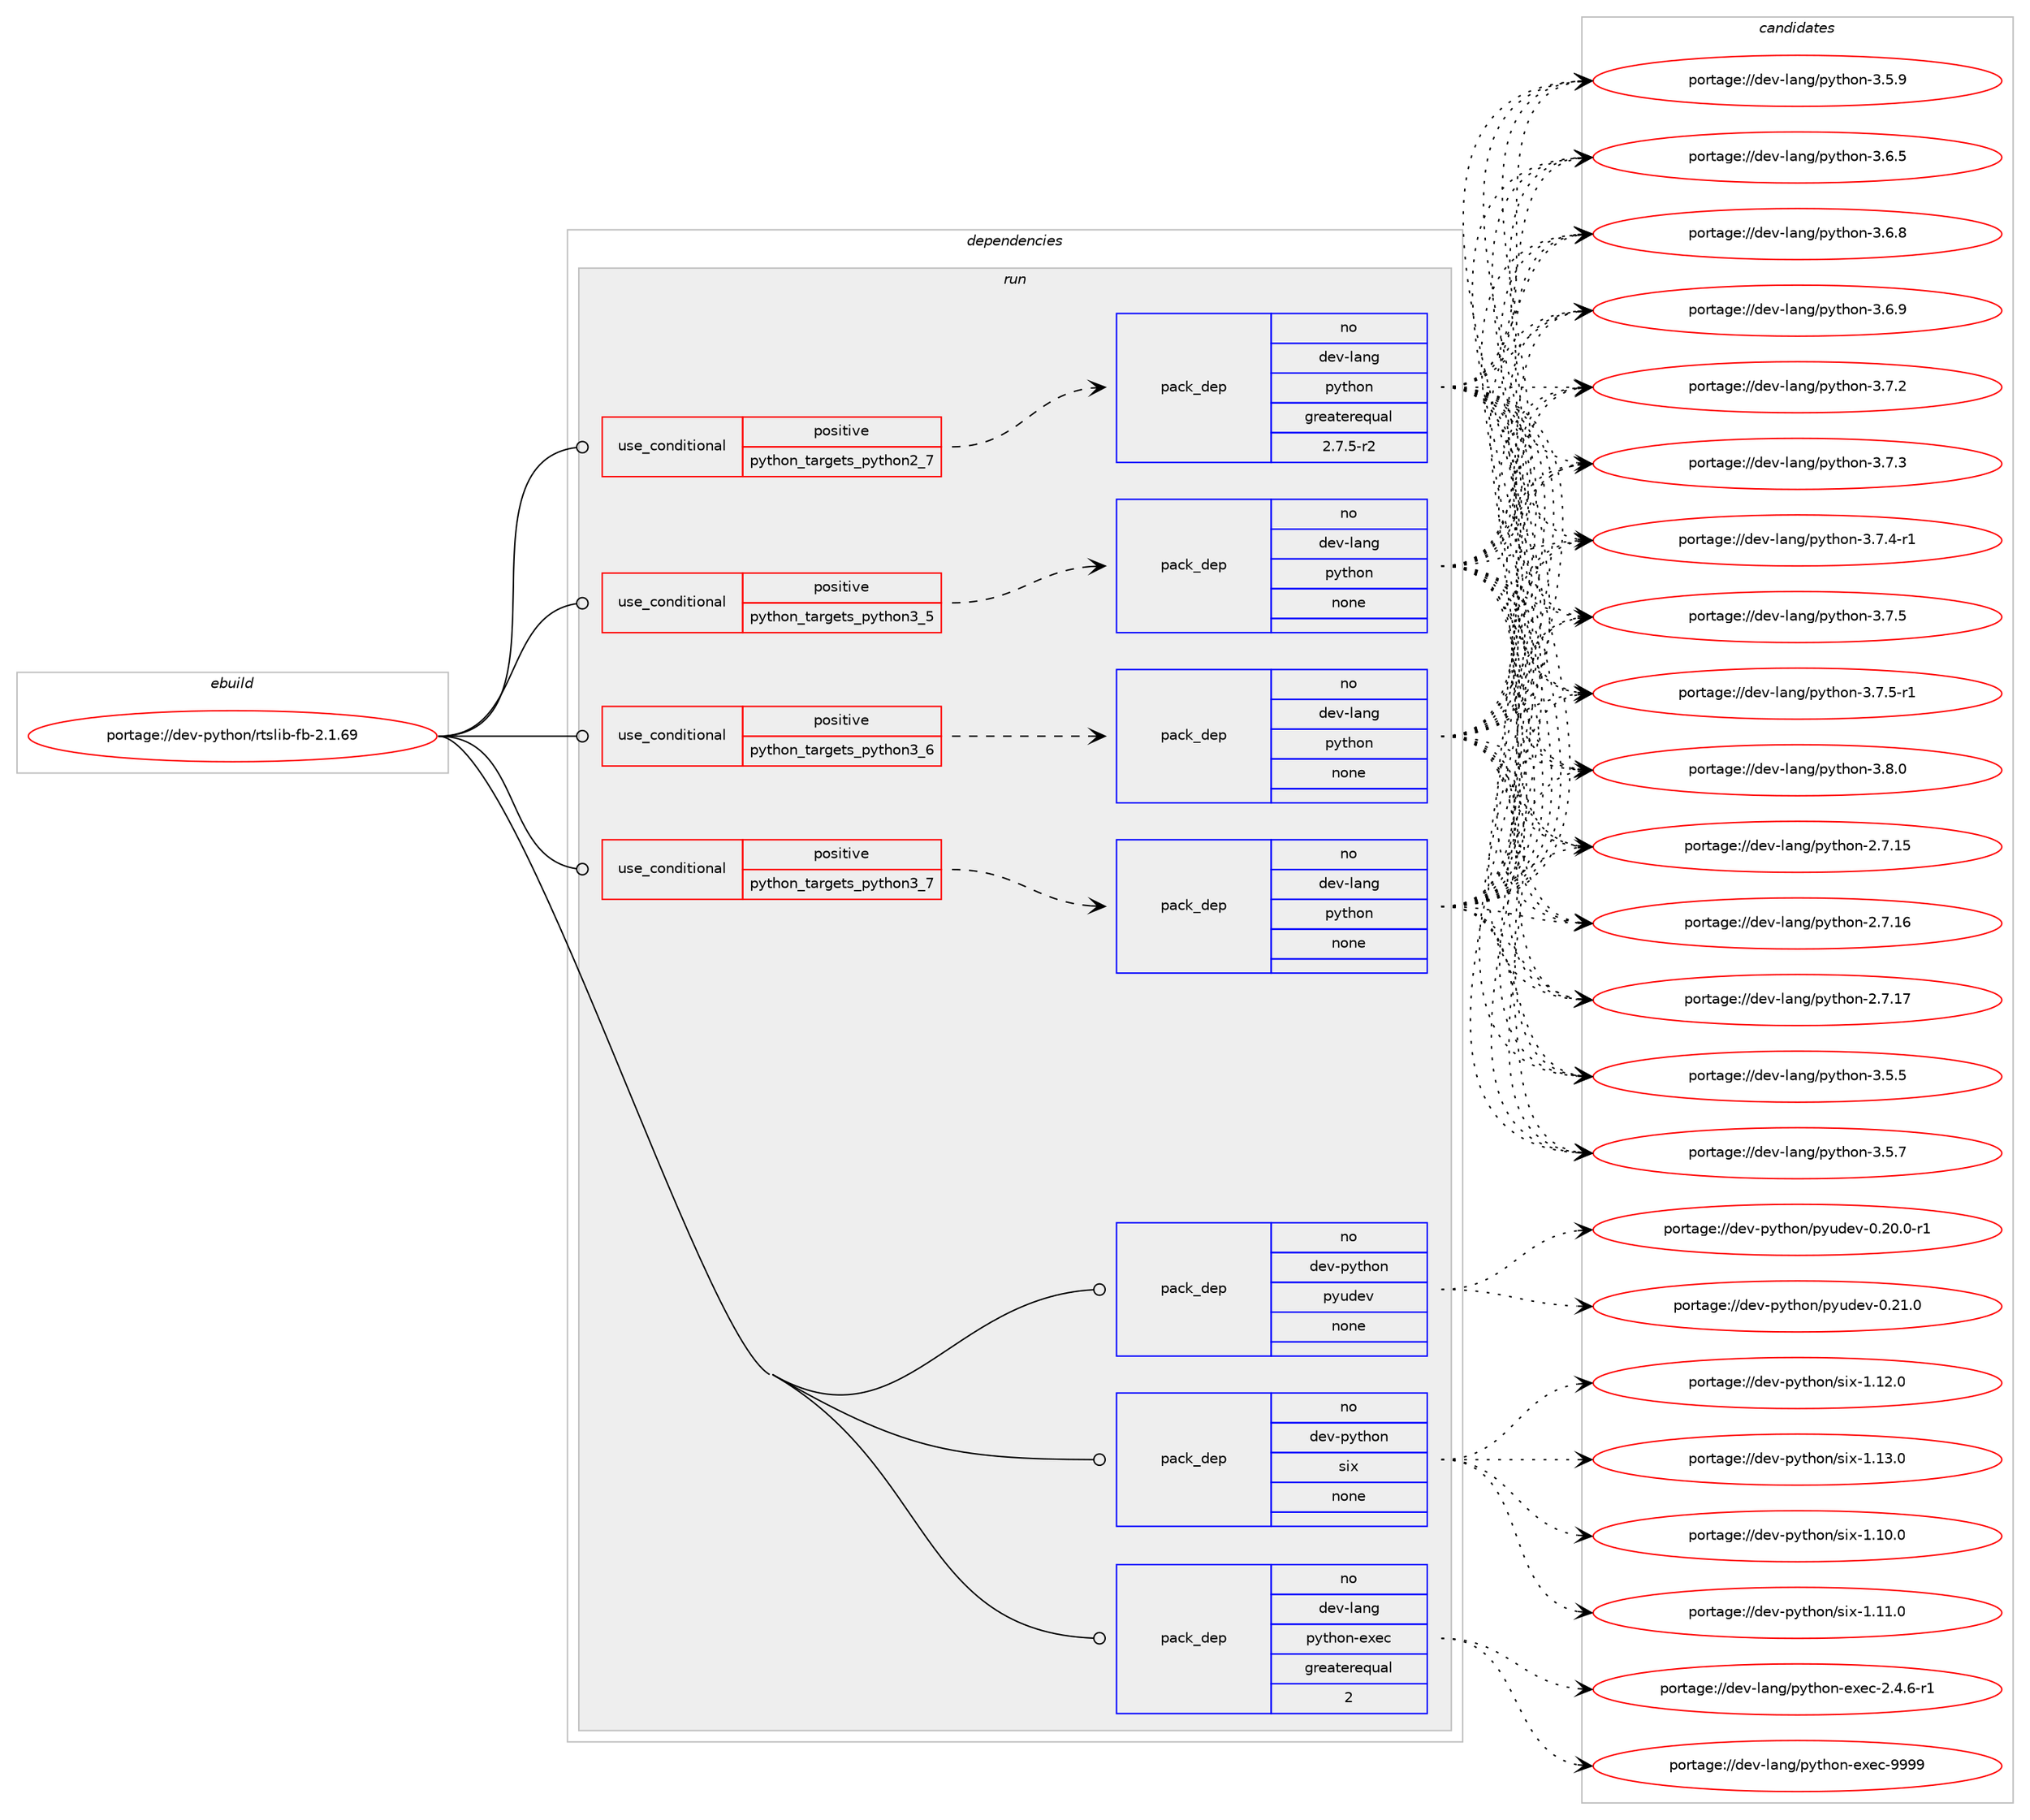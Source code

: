 digraph prolog {

# *************
# Graph options
# *************

newrank=true;
concentrate=true;
compound=true;
graph [rankdir=LR,fontname=Helvetica,fontsize=10,ranksep=1.5];#, ranksep=2.5, nodesep=0.2];
edge  [arrowhead=vee];
node  [fontname=Helvetica,fontsize=10];

# **********
# The ebuild
# **********

subgraph cluster_leftcol {
color=gray;
rank=same;
label=<<i>ebuild</i>>;
id [label="portage://dev-python/rtslib-fb-2.1.69", color=red, width=4, href="../dev-python/rtslib-fb-2.1.69.svg"];
}

# ****************
# The dependencies
# ****************

subgraph cluster_midcol {
color=gray;
label=<<i>dependencies</i>>;
subgraph cluster_compile {
fillcolor="#eeeeee";
style=filled;
label=<<i>compile</i>>;
}
subgraph cluster_compileandrun {
fillcolor="#eeeeee";
style=filled;
label=<<i>compile and run</i>>;
}
subgraph cluster_run {
fillcolor="#eeeeee";
style=filled;
label=<<i>run</i>>;
subgraph cond38275 {
dependency171206 [label=<<TABLE BORDER="0" CELLBORDER="1" CELLSPACING="0" CELLPADDING="4"><TR><TD ROWSPAN="3" CELLPADDING="10">use_conditional</TD></TR><TR><TD>positive</TD></TR><TR><TD>python_targets_python2_7</TD></TR></TABLE>>, shape=none, color=red];
subgraph pack129528 {
dependency171207 [label=<<TABLE BORDER="0" CELLBORDER="1" CELLSPACING="0" CELLPADDING="4" WIDTH="220"><TR><TD ROWSPAN="6" CELLPADDING="30">pack_dep</TD></TR><TR><TD WIDTH="110">no</TD></TR><TR><TD>dev-lang</TD></TR><TR><TD>python</TD></TR><TR><TD>greaterequal</TD></TR><TR><TD>2.7.5-r2</TD></TR></TABLE>>, shape=none, color=blue];
}
dependency171206:e -> dependency171207:w [weight=20,style="dashed",arrowhead="vee"];
}
id:e -> dependency171206:w [weight=20,style="solid",arrowhead="odot"];
subgraph cond38276 {
dependency171208 [label=<<TABLE BORDER="0" CELLBORDER="1" CELLSPACING="0" CELLPADDING="4"><TR><TD ROWSPAN="3" CELLPADDING="10">use_conditional</TD></TR><TR><TD>positive</TD></TR><TR><TD>python_targets_python3_5</TD></TR></TABLE>>, shape=none, color=red];
subgraph pack129529 {
dependency171209 [label=<<TABLE BORDER="0" CELLBORDER="1" CELLSPACING="0" CELLPADDING="4" WIDTH="220"><TR><TD ROWSPAN="6" CELLPADDING="30">pack_dep</TD></TR><TR><TD WIDTH="110">no</TD></TR><TR><TD>dev-lang</TD></TR><TR><TD>python</TD></TR><TR><TD>none</TD></TR><TR><TD></TD></TR></TABLE>>, shape=none, color=blue];
}
dependency171208:e -> dependency171209:w [weight=20,style="dashed",arrowhead="vee"];
}
id:e -> dependency171208:w [weight=20,style="solid",arrowhead="odot"];
subgraph cond38277 {
dependency171210 [label=<<TABLE BORDER="0" CELLBORDER="1" CELLSPACING="0" CELLPADDING="4"><TR><TD ROWSPAN="3" CELLPADDING="10">use_conditional</TD></TR><TR><TD>positive</TD></TR><TR><TD>python_targets_python3_6</TD></TR></TABLE>>, shape=none, color=red];
subgraph pack129530 {
dependency171211 [label=<<TABLE BORDER="0" CELLBORDER="1" CELLSPACING="0" CELLPADDING="4" WIDTH="220"><TR><TD ROWSPAN="6" CELLPADDING="30">pack_dep</TD></TR><TR><TD WIDTH="110">no</TD></TR><TR><TD>dev-lang</TD></TR><TR><TD>python</TD></TR><TR><TD>none</TD></TR><TR><TD></TD></TR></TABLE>>, shape=none, color=blue];
}
dependency171210:e -> dependency171211:w [weight=20,style="dashed",arrowhead="vee"];
}
id:e -> dependency171210:w [weight=20,style="solid",arrowhead="odot"];
subgraph cond38278 {
dependency171212 [label=<<TABLE BORDER="0" CELLBORDER="1" CELLSPACING="0" CELLPADDING="4"><TR><TD ROWSPAN="3" CELLPADDING="10">use_conditional</TD></TR><TR><TD>positive</TD></TR><TR><TD>python_targets_python3_7</TD></TR></TABLE>>, shape=none, color=red];
subgraph pack129531 {
dependency171213 [label=<<TABLE BORDER="0" CELLBORDER="1" CELLSPACING="0" CELLPADDING="4" WIDTH="220"><TR><TD ROWSPAN="6" CELLPADDING="30">pack_dep</TD></TR><TR><TD WIDTH="110">no</TD></TR><TR><TD>dev-lang</TD></TR><TR><TD>python</TD></TR><TR><TD>none</TD></TR><TR><TD></TD></TR></TABLE>>, shape=none, color=blue];
}
dependency171212:e -> dependency171213:w [weight=20,style="dashed",arrowhead="vee"];
}
id:e -> dependency171212:w [weight=20,style="solid",arrowhead="odot"];
subgraph pack129532 {
dependency171214 [label=<<TABLE BORDER="0" CELLBORDER="1" CELLSPACING="0" CELLPADDING="4" WIDTH="220"><TR><TD ROWSPAN="6" CELLPADDING="30">pack_dep</TD></TR><TR><TD WIDTH="110">no</TD></TR><TR><TD>dev-lang</TD></TR><TR><TD>python-exec</TD></TR><TR><TD>greaterequal</TD></TR><TR><TD>2</TD></TR></TABLE>>, shape=none, color=blue];
}
id:e -> dependency171214:w [weight=20,style="solid",arrowhead="odot"];
subgraph pack129533 {
dependency171215 [label=<<TABLE BORDER="0" CELLBORDER="1" CELLSPACING="0" CELLPADDING="4" WIDTH="220"><TR><TD ROWSPAN="6" CELLPADDING="30">pack_dep</TD></TR><TR><TD WIDTH="110">no</TD></TR><TR><TD>dev-python</TD></TR><TR><TD>pyudev</TD></TR><TR><TD>none</TD></TR><TR><TD></TD></TR></TABLE>>, shape=none, color=blue];
}
id:e -> dependency171215:w [weight=20,style="solid",arrowhead="odot"];
subgraph pack129534 {
dependency171216 [label=<<TABLE BORDER="0" CELLBORDER="1" CELLSPACING="0" CELLPADDING="4" WIDTH="220"><TR><TD ROWSPAN="6" CELLPADDING="30">pack_dep</TD></TR><TR><TD WIDTH="110">no</TD></TR><TR><TD>dev-python</TD></TR><TR><TD>six</TD></TR><TR><TD>none</TD></TR><TR><TD></TD></TR></TABLE>>, shape=none, color=blue];
}
id:e -> dependency171216:w [weight=20,style="solid",arrowhead="odot"];
}
}

# **************
# The candidates
# **************

subgraph cluster_choices {
rank=same;
color=gray;
label=<<i>candidates</i>>;

subgraph choice129528 {
color=black;
nodesep=1;
choiceportage10010111845108971101034711212111610411111045504655464953 [label="portage://dev-lang/python-2.7.15", color=red, width=4,href="../dev-lang/python-2.7.15.svg"];
choiceportage10010111845108971101034711212111610411111045504655464954 [label="portage://dev-lang/python-2.7.16", color=red, width=4,href="../dev-lang/python-2.7.16.svg"];
choiceportage10010111845108971101034711212111610411111045504655464955 [label="portage://dev-lang/python-2.7.17", color=red, width=4,href="../dev-lang/python-2.7.17.svg"];
choiceportage100101118451089711010347112121116104111110455146534653 [label="portage://dev-lang/python-3.5.5", color=red, width=4,href="../dev-lang/python-3.5.5.svg"];
choiceportage100101118451089711010347112121116104111110455146534655 [label="portage://dev-lang/python-3.5.7", color=red, width=4,href="../dev-lang/python-3.5.7.svg"];
choiceportage100101118451089711010347112121116104111110455146534657 [label="portage://dev-lang/python-3.5.9", color=red, width=4,href="../dev-lang/python-3.5.9.svg"];
choiceportage100101118451089711010347112121116104111110455146544653 [label="portage://dev-lang/python-3.6.5", color=red, width=4,href="../dev-lang/python-3.6.5.svg"];
choiceportage100101118451089711010347112121116104111110455146544656 [label="portage://dev-lang/python-3.6.8", color=red, width=4,href="../dev-lang/python-3.6.8.svg"];
choiceportage100101118451089711010347112121116104111110455146544657 [label="portage://dev-lang/python-3.6.9", color=red, width=4,href="../dev-lang/python-3.6.9.svg"];
choiceportage100101118451089711010347112121116104111110455146554650 [label="portage://dev-lang/python-3.7.2", color=red, width=4,href="../dev-lang/python-3.7.2.svg"];
choiceportage100101118451089711010347112121116104111110455146554651 [label="portage://dev-lang/python-3.7.3", color=red, width=4,href="../dev-lang/python-3.7.3.svg"];
choiceportage1001011184510897110103471121211161041111104551465546524511449 [label="portage://dev-lang/python-3.7.4-r1", color=red, width=4,href="../dev-lang/python-3.7.4-r1.svg"];
choiceportage100101118451089711010347112121116104111110455146554653 [label="portage://dev-lang/python-3.7.5", color=red, width=4,href="../dev-lang/python-3.7.5.svg"];
choiceportage1001011184510897110103471121211161041111104551465546534511449 [label="portage://dev-lang/python-3.7.5-r1", color=red, width=4,href="../dev-lang/python-3.7.5-r1.svg"];
choiceportage100101118451089711010347112121116104111110455146564648 [label="portage://dev-lang/python-3.8.0", color=red, width=4,href="../dev-lang/python-3.8.0.svg"];
dependency171207:e -> choiceportage10010111845108971101034711212111610411111045504655464953:w [style=dotted,weight="100"];
dependency171207:e -> choiceportage10010111845108971101034711212111610411111045504655464954:w [style=dotted,weight="100"];
dependency171207:e -> choiceportage10010111845108971101034711212111610411111045504655464955:w [style=dotted,weight="100"];
dependency171207:e -> choiceportage100101118451089711010347112121116104111110455146534653:w [style=dotted,weight="100"];
dependency171207:e -> choiceportage100101118451089711010347112121116104111110455146534655:w [style=dotted,weight="100"];
dependency171207:e -> choiceportage100101118451089711010347112121116104111110455146534657:w [style=dotted,weight="100"];
dependency171207:e -> choiceportage100101118451089711010347112121116104111110455146544653:w [style=dotted,weight="100"];
dependency171207:e -> choiceportage100101118451089711010347112121116104111110455146544656:w [style=dotted,weight="100"];
dependency171207:e -> choiceportage100101118451089711010347112121116104111110455146544657:w [style=dotted,weight="100"];
dependency171207:e -> choiceportage100101118451089711010347112121116104111110455146554650:w [style=dotted,weight="100"];
dependency171207:e -> choiceportage100101118451089711010347112121116104111110455146554651:w [style=dotted,weight="100"];
dependency171207:e -> choiceportage1001011184510897110103471121211161041111104551465546524511449:w [style=dotted,weight="100"];
dependency171207:e -> choiceportage100101118451089711010347112121116104111110455146554653:w [style=dotted,weight="100"];
dependency171207:e -> choiceportage1001011184510897110103471121211161041111104551465546534511449:w [style=dotted,weight="100"];
dependency171207:e -> choiceportage100101118451089711010347112121116104111110455146564648:w [style=dotted,weight="100"];
}
subgraph choice129529 {
color=black;
nodesep=1;
choiceportage10010111845108971101034711212111610411111045504655464953 [label="portage://dev-lang/python-2.7.15", color=red, width=4,href="../dev-lang/python-2.7.15.svg"];
choiceportage10010111845108971101034711212111610411111045504655464954 [label="portage://dev-lang/python-2.7.16", color=red, width=4,href="../dev-lang/python-2.7.16.svg"];
choiceportage10010111845108971101034711212111610411111045504655464955 [label="portage://dev-lang/python-2.7.17", color=red, width=4,href="../dev-lang/python-2.7.17.svg"];
choiceportage100101118451089711010347112121116104111110455146534653 [label="portage://dev-lang/python-3.5.5", color=red, width=4,href="../dev-lang/python-3.5.5.svg"];
choiceportage100101118451089711010347112121116104111110455146534655 [label="portage://dev-lang/python-3.5.7", color=red, width=4,href="../dev-lang/python-3.5.7.svg"];
choiceportage100101118451089711010347112121116104111110455146534657 [label="portage://dev-lang/python-3.5.9", color=red, width=4,href="../dev-lang/python-3.5.9.svg"];
choiceportage100101118451089711010347112121116104111110455146544653 [label="portage://dev-lang/python-3.6.5", color=red, width=4,href="../dev-lang/python-3.6.5.svg"];
choiceportage100101118451089711010347112121116104111110455146544656 [label="portage://dev-lang/python-3.6.8", color=red, width=4,href="../dev-lang/python-3.6.8.svg"];
choiceportage100101118451089711010347112121116104111110455146544657 [label="portage://dev-lang/python-3.6.9", color=red, width=4,href="../dev-lang/python-3.6.9.svg"];
choiceportage100101118451089711010347112121116104111110455146554650 [label="portage://dev-lang/python-3.7.2", color=red, width=4,href="../dev-lang/python-3.7.2.svg"];
choiceportage100101118451089711010347112121116104111110455146554651 [label="portage://dev-lang/python-3.7.3", color=red, width=4,href="../dev-lang/python-3.7.3.svg"];
choiceportage1001011184510897110103471121211161041111104551465546524511449 [label="portage://dev-lang/python-3.7.4-r1", color=red, width=4,href="../dev-lang/python-3.7.4-r1.svg"];
choiceportage100101118451089711010347112121116104111110455146554653 [label="portage://dev-lang/python-3.7.5", color=red, width=4,href="../dev-lang/python-3.7.5.svg"];
choiceportage1001011184510897110103471121211161041111104551465546534511449 [label="portage://dev-lang/python-3.7.5-r1", color=red, width=4,href="../dev-lang/python-3.7.5-r1.svg"];
choiceportage100101118451089711010347112121116104111110455146564648 [label="portage://dev-lang/python-3.8.0", color=red, width=4,href="../dev-lang/python-3.8.0.svg"];
dependency171209:e -> choiceportage10010111845108971101034711212111610411111045504655464953:w [style=dotted,weight="100"];
dependency171209:e -> choiceportage10010111845108971101034711212111610411111045504655464954:w [style=dotted,weight="100"];
dependency171209:e -> choiceportage10010111845108971101034711212111610411111045504655464955:w [style=dotted,weight="100"];
dependency171209:e -> choiceportage100101118451089711010347112121116104111110455146534653:w [style=dotted,weight="100"];
dependency171209:e -> choiceportage100101118451089711010347112121116104111110455146534655:w [style=dotted,weight="100"];
dependency171209:e -> choiceportage100101118451089711010347112121116104111110455146534657:w [style=dotted,weight="100"];
dependency171209:e -> choiceportage100101118451089711010347112121116104111110455146544653:w [style=dotted,weight="100"];
dependency171209:e -> choiceportage100101118451089711010347112121116104111110455146544656:w [style=dotted,weight="100"];
dependency171209:e -> choiceportage100101118451089711010347112121116104111110455146544657:w [style=dotted,weight="100"];
dependency171209:e -> choiceportage100101118451089711010347112121116104111110455146554650:w [style=dotted,weight="100"];
dependency171209:e -> choiceportage100101118451089711010347112121116104111110455146554651:w [style=dotted,weight="100"];
dependency171209:e -> choiceportage1001011184510897110103471121211161041111104551465546524511449:w [style=dotted,weight="100"];
dependency171209:e -> choiceportage100101118451089711010347112121116104111110455146554653:w [style=dotted,weight="100"];
dependency171209:e -> choiceportage1001011184510897110103471121211161041111104551465546534511449:w [style=dotted,weight="100"];
dependency171209:e -> choiceportage100101118451089711010347112121116104111110455146564648:w [style=dotted,weight="100"];
}
subgraph choice129530 {
color=black;
nodesep=1;
choiceportage10010111845108971101034711212111610411111045504655464953 [label="portage://dev-lang/python-2.7.15", color=red, width=4,href="../dev-lang/python-2.7.15.svg"];
choiceportage10010111845108971101034711212111610411111045504655464954 [label="portage://dev-lang/python-2.7.16", color=red, width=4,href="../dev-lang/python-2.7.16.svg"];
choiceportage10010111845108971101034711212111610411111045504655464955 [label="portage://dev-lang/python-2.7.17", color=red, width=4,href="../dev-lang/python-2.7.17.svg"];
choiceportage100101118451089711010347112121116104111110455146534653 [label="portage://dev-lang/python-3.5.5", color=red, width=4,href="../dev-lang/python-3.5.5.svg"];
choiceportage100101118451089711010347112121116104111110455146534655 [label="portage://dev-lang/python-3.5.7", color=red, width=4,href="../dev-lang/python-3.5.7.svg"];
choiceportage100101118451089711010347112121116104111110455146534657 [label="portage://dev-lang/python-3.5.9", color=red, width=4,href="../dev-lang/python-3.5.9.svg"];
choiceportage100101118451089711010347112121116104111110455146544653 [label="portage://dev-lang/python-3.6.5", color=red, width=4,href="../dev-lang/python-3.6.5.svg"];
choiceportage100101118451089711010347112121116104111110455146544656 [label="portage://dev-lang/python-3.6.8", color=red, width=4,href="../dev-lang/python-3.6.8.svg"];
choiceportage100101118451089711010347112121116104111110455146544657 [label="portage://dev-lang/python-3.6.9", color=red, width=4,href="../dev-lang/python-3.6.9.svg"];
choiceportage100101118451089711010347112121116104111110455146554650 [label="portage://dev-lang/python-3.7.2", color=red, width=4,href="../dev-lang/python-3.7.2.svg"];
choiceportage100101118451089711010347112121116104111110455146554651 [label="portage://dev-lang/python-3.7.3", color=red, width=4,href="../dev-lang/python-3.7.3.svg"];
choiceportage1001011184510897110103471121211161041111104551465546524511449 [label="portage://dev-lang/python-3.7.4-r1", color=red, width=4,href="../dev-lang/python-3.7.4-r1.svg"];
choiceportage100101118451089711010347112121116104111110455146554653 [label="portage://dev-lang/python-3.7.5", color=red, width=4,href="../dev-lang/python-3.7.5.svg"];
choiceportage1001011184510897110103471121211161041111104551465546534511449 [label="portage://dev-lang/python-3.7.5-r1", color=red, width=4,href="../dev-lang/python-3.7.5-r1.svg"];
choiceportage100101118451089711010347112121116104111110455146564648 [label="portage://dev-lang/python-3.8.0", color=red, width=4,href="../dev-lang/python-3.8.0.svg"];
dependency171211:e -> choiceportage10010111845108971101034711212111610411111045504655464953:w [style=dotted,weight="100"];
dependency171211:e -> choiceportage10010111845108971101034711212111610411111045504655464954:w [style=dotted,weight="100"];
dependency171211:e -> choiceportage10010111845108971101034711212111610411111045504655464955:w [style=dotted,weight="100"];
dependency171211:e -> choiceportage100101118451089711010347112121116104111110455146534653:w [style=dotted,weight="100"];
dependency171211:e -> choiceportage100101118451089711010347112121116104111110455146534655:w [style=dotted,weight="100"];
dependency171211:e -> choiceportage100101118451089711010347112121116104111110455146534657:w [style=dotted,weight="100"];
dependency171211:e -> choiceportage100101118451089711010347112121116104111110455146544653:w [style=dotted,weight="100"];
dependency171211:e -> choiceportage100101118451089711010347112121116104111110455146544656:w [style=dotted,weight="100"];
dependency171211:e -> choiceportage100101118451089711010347112121116104111110455146544657:w [style=dotted,weight="100"];
dependency171211:e -> choiceportage100101118451089711010347112121116104111110455146554650:w [style=dotted,weight="100"];
dependency171211:e -> choiceportage100101118451089711010347112121116104111110455146554651:w [style=dotted,weight="100"];
dependency171211:e -> choiceportage1001011184510897110103471121211161041111104551465546524511449:w [style=dotted,weight="100"];
dependency171211:e -> choiceportage100101118451089711010347112121116104111110455146554653:w [style=dotted,weight="100"];
dependency171211:e -> choiceportage1001011184510897110103471121211161041111104551465546534511449:w [style=dotted,weight="100"];
dependency171211:e -> choiceportage100101118451089711010347112121116104111110455146564648:w [style=dotted,weight="100"];
}
subgraph choice129531 {
color=black;
nodesep=1;
choiceportage10010111845108971101034711212111610411111045504655464953 [label="portage://dev-lang/python-2.7.15", color=red, width=4,href="../dev-lang/python-2.7.15.svg"];
choiceportage10010111845108971101034711212111610411111045504655464954 [label="portage://dev-lang/python-2.7.16", color=red, width=4,href="../dev-lang/python-2.7.16.svg"];
choiceportage10010111845108971101034711212111610411111045504655464955 [label="portage://dev-lang/python-2.7.17", color=red, width=4,href="../dev-lang/python-2.7.17.svg"];
choiceportage100101118451089711010347112121116104111110455146534653 [label="portage://dev-lang/python-3.5.5", color=red, width=4,href="../dev-lang/python-3.5.5.svg"];
choiceportage100101118451089711010347112121116104111110455146534655 [label="portage://dev-lang/python-3.5.7", color=red, width=4,href="../dev-lang/python-3.5.7.svg"];
choiceportage100101118451089711010347112121116104111110455146534657 [label="portage://dev-lang/python-3.5.9", color=red, width=4,href="../dev-lang/python-3.5.9.svg"];
choiceportage100101118451089711010347112121116104111110455146544653 [label="portage://dev-lang/python-3.6.5", color=red, width=4,href="../dev-lang/python-3.6.5.svg"];
choiceportage100101118451089711010347112121116104111110455146544656 [label="portage://dev-lang/python-3.6.8", color=red, width=4,href="../dev-lang/python-3.6.8.svg"];
choiceportage100101118451089711010347112121116104111110455146544657 [label="portage://dev-lang/python-3.6.9", color=red, width=4,href="../dev-lang/python-3.6.9.svg"];
choiceportage100101118451089711010347112121116104111110455146554650 [label="portage://dev-lang/python-3.7.2", color=red, width=4,href="../dev-lang/python-3.7.2.svg"];
choiceportage100101118451089711010347112121116104111110455146554651 [label="portage://dev-lang/python-3.7.3", color=red, width=4,href="../dev-lang/python-3.7.3.svg"];
choiceportage1001011184510897110103471121211161041111104551465546524511449 [label="portage://dev-lang/python-3.7.4-r1", color=red, width=4,href="../dev-lang/python-3.7.4-r1.svg"];
choiceportage100101118451089711010347112121116104111110455146554653 [label="portage://dev-lang/python-3.7.5", color=red, width=4,href="../dev-lang/python-3.7.5.svg"];
choiceportage1001011184510897110103471121211161041111104551465546534511449 [label="portage://dev-lang/python-3.7.5-r1", color=red, width=4,href="../dev-lang/python-3.7.5-r1.svg"];
choiceportage100101118451089711010347112121116104111110455146564648 [label="portage://dev-lang/python-3.8.0", color=red, width=4,href="../dev-lang/python-3.8.0.svg"];
dependency171213:e -> choiceportage10010111845108971101034711212111610411111045504655464953:w [style=dotted,weight="100"];
dependency171213:e -> choiceportage10010111845108971101034711212111610411111045504655464954:w [style=dotted,weight="100"];
dependency171213:e -> choiceportage10010111845108971101034711212111610411111045504655464955:w [style=dotted,weight="100"];
dependency171213:e -> choiceportage100101118451089711010347112121116104111110455146534653:w [style=dotted,weight="100"];
dependency171213:e -> choiceportage100101118451089711010347112121116104111110455146534655:w [style=dotted,weight="100"];
dependency171213:e -> choiceportage100101118451089711010347112121116104111110455146534657:w [style=dotted,weight="100"];
dependency171213:e -> choiceportage100101118451089711010347112121116104111110455146544653:w [style=dotted,weight="100"];
dependency171213:e -> choiceportage100101118451089711010347112121116104111110455146544656:w [style=dotted,weight="100"];
dependency171213:e -> choiceportage100101118451089711010347112121116104111110455146544657:w [style=dotted,weight="100"];
dependency171213:e -> choiceportage100101118451089711010347112121116104111110455146554650:w [style=dotted,weight="100"];
dependency171213:e -> choiceportage100101118451089711010347112121116104111110455146554651:w [style=dotted,weight="100"];
dependency171213:e -> choiceportage1001011184510897110103471121211161041111104551465546524511449:w [style=dotted,weight="100"];
dependency171213:e -> choiceportage100101118451089711010347112121116104111110455146554653:w [style=dotted,weight="100"];
dependency171213:e -> choiceportage1001011184510897110103471121211161041111104551465546534511449:w [style=dotted,weight="100"];
dependency171213:e -> choiceportage100101118451089711010347112121116104111110455146564648:w [style=dotted,weight="100"];
}
subgraph choice129532 {
color=black;
nodesep=1;
choiceportage10010111845108971101034711212111610411111045101120101994550465246544511449 [label="portage://dev-lang/python-exec-2.4.6-r1", color=red, width=4,href="../dev-lang/python-exec-2.4.6-r1.svg"];
choiceportage10010111845108971101034711212111610411111045101120101994557575757 [label="portage://dev-lang/python-exec-9999", color=red, width=4,href="../dev-lang/python-exec-9999.svg"];
dependency171214:e -> choiceportage10010111845108971101034711212111610411111045101120101994550465246544511449:w [style=dotted,weight="100"];
dependency171214:e -> choiceportage10010111845108971101034711212111610411111045101120101994557575757:w [style=dotted,weight="100"];
}
subgraph choice129533 {
color=black;
nodesep=1;
choiceportage1001011184511212111610411111047112121117100101118454846504846484511449 [label="portage://dev-python/pyudev-0.20.0-r1", color=red, width=4,href="../dev-python/pyudev-0.20.0-r1.svg"];
choiceportage100101118451121211161041111104711212111710010111845484650494648 [label="portage://dev-python/pyudev-0.21.0", color=red, width=4,href="../dev-python/pyudev-0.21.0.svg"];
dependency171215:e -> choiceportage1001011184511212111610411111047112121117100101118454846504846484511449:w [style=dotted,weight="100"];
dependency171215:e -> choiceportage100101118451121211161041111104711212111710010111845484650494648:w [style=dotted,weight="100"];
}
subgraph choice129534 {
color=black;
nodesep=1;
choiceportage100101118451121211161041111104711510512045494649484648 [label="portage://dev-python/six-1.10.0", color=red, width=4,href="../dev-python/six-1.10.0.svg"];
choiceportage100101118451121211161041111104711510512045494649494648 [label="portage://dev-python/six-1.11.0", color=red, width=4,href="../dev-python/six-1.11.0.svg"];
choiceportage100101118451121211161041111104711510512045494649504648 [label="portage://dev-python/six-1.12.0", color=red, width=4,href="../dev-python/six-1.12.0.svg"];
choiceportage100101118451121211161041111104711510512045494649514648 [label="portage://dev-python/six-1.13.0", color=red, width=4,href="../dev-python/six-1.13.0.svg"];
dependency171216:e -> choiceportage100101118451121211161041111104711510512045494649484648:w [style=dotted,weight="100"];
dependency171216:e -> choiceportage100101118451121211161041111104711510512045494649494648:w [style=dotted,weight="100"];
dependency171216:e -> choiceportage100101118451121211161041111104711510512045494649504648:w [style=dotted,weight="100"];
dependency171216:e -> choiceportage100101118451121211161041111104711510512045494649514648:w [style=dotted,weight="100"];
}
}

}
